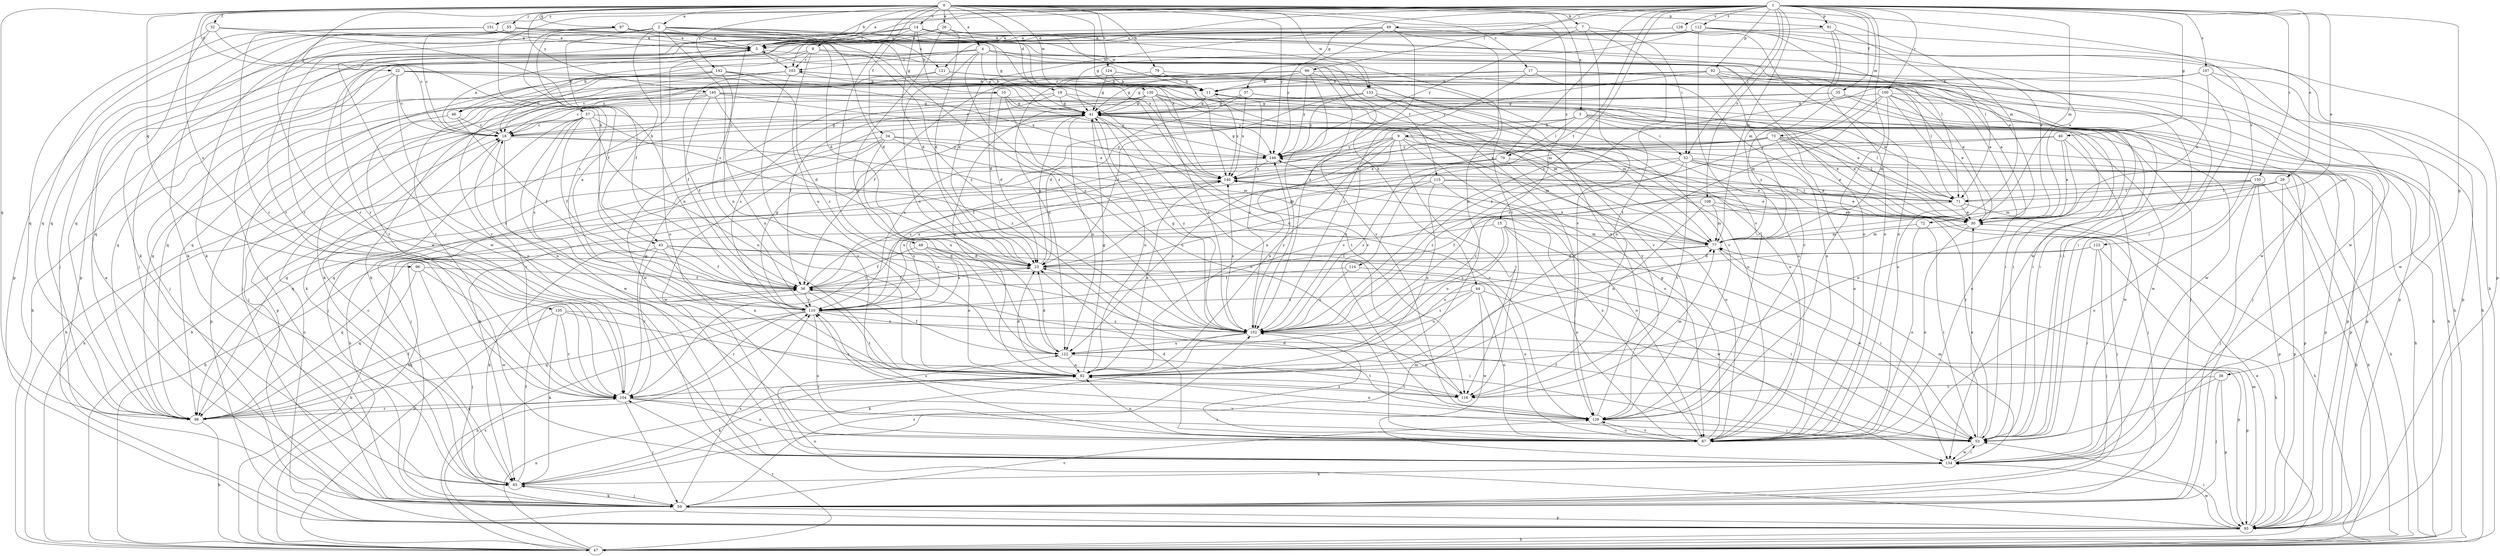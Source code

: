 strict digraph  {
0;
1;
2;
3;
4;
5;
7;
8;
9;
10;
11;
14;
15;
17;
18;
19;
22;
23;
26;
29;
30;
32;
34;
35;
36;
37;
38;
40;
41;
43;
44;
46;
47;
48;
49;
52;
53;
55;
57;
59;
65;
66;
70;
71;
72;
73;
77;
79;
82;
87;
91;
92;
93;
96;
97;
98;
100;
103;
104;
107;
108;
110;
112;
114;
115;
116;
121;
122;
123;
124;
128;
129;
130;
133;
134;
135;
140;
142;
145;
146;
150;
151;
152;
0 -> 2  [label=a];
0 -> 3  [label=a];
0 -> 4  [label=a];
0 -> 7  [label=b];
0 -> 8  [label=b];
0 -> 14  [label=c];
0 -> 15  [label=c];
0 -> 17  [label=c];
0 -> 19  [label=d];
0 -> 22  [label=d];
0 -> 26  [label=e];
0 -> 32  [label=f];
0 -> 34  [label=f];
0 -> 48  [label=i];
0 -> 55  [label=j];
0 -> 57  [label=j];
0 -> 72  [label=m];
0 -> 79  [label=n];
0 -> 91  [label=p];
0 -> 96  [label=q];
0 -> 97  [label=q];
0 -> 98  [label=q];
0 -> 123  [label=v];
0 -> 124  [label=v];
0 -> 130  [label=w];
0 -> 133  [label=w];
0 -> 135  [label=x];
0 -> 140  [label=x];
0 -> 142  [label=y];
0 -> 145  [label=y];
0 -> 146  [label=y];
1 -> 5  [label=a];
1 -> 29  [label=e];
1 -> 30  [label=e];
1 -> 35  [label=f];
1 -> 37  [label=g];
1 -> 38  [label=g];
1 -> 40  [label=g];
1 -> 43  [label=h];
1 -> 49  [label=i];
1 -> 52  [label=i];
1 -> 66  [label=l];
1 -> 70  [label=l];
1 -> 72  [label=m];
1 -> 73  [label=m];
1 -> 77  [label=m];
1 -> 91  [label=p];
1 -> 92  [label=p];
1 -> 100  [label=r];
1 -> 103  [label=r];
1 -> 107  [label=s];
1 -> 108  [label=s];
1 -> 110  [label=s];
1 -> 112  [label=t];
1 -> 114  [label=t];
1 -> 121  [label=u];
1 -> 128  [label=v];
1 -> 129  [label=v];
1 -> 150  [label=z];
1 -> 151  [label=z];
1 -> 152  [label=z];
2 -> 5  [label=a];
2 -> 23  [label=d];
2 -> 36  [label=f];
2 -> 41  [label=g];
2 -> 43  [label=h];
2 -> 65  [label=k];
2 -> 82  [label=n];
2 -> 87  [label=o];
2 -> 93  [label=p];
2 -> 110  [label=s];
2 -> 121  [label=u];
2 -> 133  [label=w];
2 -> 152  [label=z];
3 -> 9  [label=b];
3 -> 52  [label=i];
3 -> 70  [label=l];
3 -> 71  [label=l];
3 -> 82  [label=n];
3 -> 93  [label=p];
3 -> 110  [label=s];
3 -> 134  [label=w];
4 -> 41  [label=g];
4 -> 44  [label=h];
4 -> 46  [label=h];
4 -> 59  [label=j];
4 -> 103  [label=r];
4 -> 115  [label=t];
4 -> 122  [label=u];
4 -> 134  [label=w];
4 -> 152  [label=z];
5 -> 103  [label=r];
5 -> 134  [label=w];
7 -> 5  [label=a];
7 -> 52  [label=i];
7 -> 116  [label=t];
7 -> 129  [label=v];
7 -> 146  [label=y];
8 -> 46  [label=h];
8 -> 53  [label=i];
8 -> 98  [label=q];
8 -> 103  [label=r];
8 -> 122  [label=u];
8 -> 129  [label=v];
9 -> 47  [label=h];
9 -> 77  [label=m];
9 -> 82  [label=n];
9 -> 87  [label=o];
9 -> 93  [label=p];
9 -> 116  [label=t];
9 -> 122  [label=u];
9 -> 146  [label=y];
9 -> 152  [label=z];
10 -> 23  [label=d];
10 -> 41  [label=g];
10 -> 87  [label=o];
10 -> 93  [label=p];
10 -> 146  [label=y];
11 -> 41  [label=g];
11 -> 87  [label=o];
11 -> 103  [label=r];
11 -> 140  [label=x];
11 -> 152  [label=z];
14 -> 5  [label=a];
14 -> 10  [label=b];
14 -> 11  [label=b];
14 -> 23  [label=d];
14 -> 41  [label=g];
14 -> 59  [label=j];
14 -> 98  [label=q];
14 -> 104  [label=r];
14 -> 140  [label=x];
15 -> 77  [label=m];
15 -> 87  [label=o];
15 -> 110  [label=s];
15 -> 122  [label=u];
15 -> 134  [label=w];
15 -> 152  [label=z];
17 -> 11  [label=b];
17 -> 23  [label=d];
17 -> 30  [label=e];
17 -> 47  [label=h];
17 -> 65  [label=k];
17 -> 87  [label=o];
17 -> 152  [label=z];
18 -> 5  [label=a];
18 -> 41  [label=g];
18 -> 82  [label=n];
18 -> 104  [label=r];
18 -> 129  [label=v];
18 -> 146  [label=y];
19 -> 30  [label=e];
19 -> 36  [label=f];
19 -> 41  [label=g];
19 -> 65  [label=k];
19 -> 116  [label=t];
22 -> 11  [label=b];
22 -> 18  [label=c];
22 -> 59  [label=j];
22 -> 77  [label=m];
22 -> 87  [label=o];
22 -> 98  [label=q];
22 -> 129  [label=v];
23 -> 36  [label=f];
23 -> 41  [label=g];
23 -> 87  [label=o];
26 -> 5  [label=a];
26 -> 23  [label=d];
26 -> 30  [label=e];
26 -> 116  [label=t];
26 -> 122  [label=u];
26 -> 134  [label=w];
29 -> 47  [label=h];
29 -> 71  [label=l];
29 -> 82  [label=n];
29 -> 93  [label=p];
29 -> 110  [label=s];
30 -> 77  [label=m];
30 -> 87  [label=o];
32 -> 5  [label=a];
32 -> 18  [label=c];
32 -> 65  [label=k];
32 -> 82  [label=n];
32 -> 98  [label=q];
34 -> 47  [label=h];
34 -> 59  [label=j];
34 -> 77  [label=m];
34 -> 122  [label=u];
34 -> 134  [label=w];
34 -> 140  [label=x];
34 -> 146  [label=y];
35 -> 18  [label=c];
35 -> 41  [label=g];
35 -> 47  [label=h];
35 -> 77  [label=m];
35 -> 134  [label=w];
36 -> 110  [label=s];
36 -> 116  [label=t];
36 -> 140  [label=x];
37 -> 23  [label=d];
37 -> 41  [label=g];
37 -> 53  [label=i];
37 -> 59  [label=j];
37 -> 140  [label=x];
38 -> 53  [label=i];
38 -> 59  [label=j];
38 -> 93  [label=p];
38 -> 116  [label=t];
40 -> 30  [label=e];
40 -> 87  [label=o];
40 -> 98  [label=q];
40 -> 134  [label=w];
40 -> 146  [label=y];
41 -> 18  [label=c];
41 -> 30  [label=e];
41 -> 47  [label=h];
41 -> 82  [label=n];
41 -> 93  [label=p];
41 -> 116  [label=t];
41 -> 122  [label=u];
41 -> 152  [label=z];
43 -> 23  [label=d];
43 -> 36  [label=f];
43 -> 47  [label=h];
43 -> 65  [label=k];
43 -> 82  [label=n];
43 -> 104  [label=r];
43 -> 134  [label=w];
44 -> 53  [label=i];
44 -> 87  [label=o];
44 -> 110  [label=s];
44 -> 122  [label=u];
44 -> 134  [label=w];
44 -> 152  [label=z];
46 -> 18  [label=c];
46 -> 36  [label=f];
46 -> 93  [label=p];
47 -> 23  [label=d];
47 -> 82  [label=n];
47 -> 104  [label=r];
47 -> 110  [label=s];
48 -> 23  [label=d];
48 -> 36  [label=f];
48 -> 53  [label=i];
48 -> 82  [label=n];
48 -> 110  [label=s];
49 -> 5  [label=a];
49 -> 23  [label=d];
49 -> 47  [label=h];
49 -> 82  [label=n];
49 -> 104  [label=r];
49 -> 146  [label=y];
49 -> 152  [label=z];
52 -> 30  [label=e];
52 -> 47  [label=h];
52 -> 59  [label=j];
52 -> 65  [label=k];
52 -> 93  [label=p];
52 -> 98  [label=q];
52 -> 116  [label=t];
52 -> 140  [label=x];
52 -> 152  [label=z];
53 -> 30  [label=e];
53 -> 36  [label=f];
53 -> 110  [label=s];
53 -> 134  [label=w];
53 -> 146  [label=y];
55 -> 5  [label=a];
55 -> 18  [label=c];
55 -> 30  [label=e];
55 -> 59  [label=j];
55 -> 93  [label=p];
55 -> 140  [label=x];
57 -> 18  [label=c];
57 -> 30  [label=e];
57 -> 36  [label=f];
57 -> 47  [label=h];
57 -> 59  [label=j];
57 -> 82  [label=n];
57 -> 110  [label=s];
57 -> 134  [label=w];
57 -> 152  [label=z];
59 -> 5  [label=a];
59 -> 65  [label=k];
59 -> 93  [label=p];
59 -> 110  [label=s];
59 -> 129  [label=v];
59 -> 152  [label=z];
65 -> 18  [label=c];
65 -> 36  [label=f];
65 -> 59  [label=j];
65 -> 77  [label=m];
66 -> 11  [label=b];
66 -> 18  [label=c];
66 -> 30  [label=e];
66 -> 41  [label=g];
66 -> 71  [label=l];
66 -> 122  [label=u];
66 -> 146  [label=y];
66 -> 152  [label=z];
70 -> 30  [label=e];
70 -> 87  [label=o];
70 -> 104  [label=r];
70 -> 140  [label=x];
70 -> 152  [label=z];
71 -> 11  [label=b];
71 -> 30  [label=e];
71 -> 36  [label=f];
71 -> 47  [label=h];
71 -> 146  [label=y];
72 -> 53  [label=i];
72 -> 77  [label=m];
72 -> 87  [label=o];
73 -> 23  [label=d];
73 -> 30  [label=e];
73 -> 36  [label=f];
73 -> 47  [label=h];
73 -> 71  [label=l];
73 -> 87  [label=o];
73 -> 93  [label=p];
73 -> 98  [label=q];
73 -> 140  [label=x];
73 -> 146  [label=y];
77 -> 23  [label=d];
77 -> 53  [label=i];
77 -> 98  [label=q];
77 -> 140  [label=x];
79 -> 11  [label=b];
79 -> 98  [label=q];
79 -> 129  [label=v];
82 -> 23  [label=d];
82 -> 41  [label=g];
82 -> 65  [label=k];
82 -> 104  [label=r];
82 -> 116  [label=t];
82 -> 140  [label=x];
87 -> 23  [label=d];
87 -> 41  [label=g];
87 -> 82  [label=n];
87 -> 129  [label=v];
87 -> 140  [label=x];
87 -> 152  [label=z];
91 -> 5  [label=a];
91 -> 71  [label=l];
91 -> 77  [label=m];
91 -> 87  [label=o];
92 -> 11  [label=b];
92 -> 36  [label=f];
92 -> 41  [label=g];
92 -> 47  [label=h];
92 -> 53  [label=i];
92 -> 93  [label=p];
92 -> 129  [label=v];
92 -> 146  [label=y];
93 -> 18  [label=c];
93 -> 30  [label=e];
93 -> 47  [label=h];
93 -> 53  [label=i];
93 -> 77  [label=m];
93 -> 122  [label=u];
93 -> 134  [label=w];
96 -> 36  [label=f];
96 -> 59  [label=j];
96 -> 98  [label=q];
96 -> 134  [label=w];
97 -> 5  [label=a];
97 -> 23  [label=d];
97 -> 36  [label=f];
97 -> 53  [label=i];
97 -> 65  [label=k];
97 -> 134  [label=w];
97 -> 152  [label=z];
98 -> 36  [label=f];
98 -> 47  [label=h];
98 -> 104  [label=r];
100 -> 30  [label=e];
100 -> 41  [label=g];
100 -> 47  [label=h];
100 -> 59  [label=j];
100 -> 77  [label=m];
100 -> 82  [label=n];
100 -> 87  [label=o];
100 -> 152  [label=z];
103 -> 11  [label=b];
103 -> 36  [label=f];
103 -> 47  [label=h];
103 -> 87  [label=o];
103 -> 104  [label=r];
103 -> 129  [label=v];
104 -> 41  [label=g];
104 -> 53  [label=i];
104 -> 59  [label=j];
104 -> 87  [label=o];
104 -> 98  [label=q];
104 -> 129  [label=v];
107 -> 11  [label=b];
107 -> 30  [label=e];
107 -> 93  [label=p];
107 -> 134  [label=w];
107 -> 152  [label=z];
108 -> 30  [label=e];
108 -> 59  [label=j];
108 -> 77  [label=m];
108 -> 82  [label=n];
108 -> 110  [label=s];
110 -> 5  [label=a];
110 -> 18  [label=c];
110 -> 41  [label=g];
110 -> 47  [label=h];
110 -> 87  [label=o];
110 -> 93  [label=p];
110 -> 98  [label=q];
110 -> 104  [label=r];
110 -> 140  [label=x];
110 -> 152  [label=z];
112 -> 5  [label=a];
112 -> 30  [label=e];
112 -> 41  [label=g];
112 -> 93  [label=p];
112 -> 98  [label=q];
112 -> 104  [label=r];
112 -> 129  [label=v];
112 -> 134  [label=w];
114 -> 36  [label=f];
114 -> 53  [label=i];
114 -> 152  [label=z];
115 -> 23  [label=d];
115 -> 30  [label=e];
115 -> 47  [label=h];
115 -> 71  [label=l];
115 -> 82  [label=n];
115 -> 87  [label=o];
116 -> 77  [label=m];
116 -> 110  [label=s];
116 -> 152  [label=z];
121 -> 11  [label=b];
121 -> 18  [label=c];
121 -> 53  [label=i];
121 -> 98  [label=q];
122 -> 23  [label=d];
122 -> 36  [label=f];
122 -> 82  [label=n];
122 -> 116  [label=t];
123 -> 23  [label=d];
123 -> 47  [label=h];
123 -> 53  [label=i];
123 -> 59  [label=j];
123 -> 122  [label=u];
124 -> 11  [label=b];
124 -> 30  [label=e];
124 -> 41  [label=g];
124 -> 65  [label=k];
124 -> 87  [label=o];
124 -> 104  [label=r];
128 -> 5  [label=a];
128 -> 71  [label=l];
128 -> 87  [label=o];
128 -> 104  [label=r];
129 -> 5  [label=a];
129 -> 23  [label=d];
129 -> 53  [label=i];
129 -> 82  [label=n];
129 -> 87  [label=o];
130 -> 41  [label=g];
130 -> 53  [label=i];
130 -> 77  [label=m];
130 -> 82  [label=n];
130 -> 110  [label=s];
130 -> 129  [label=v];
130 -> 134  [label=w];
130 -> 146  [label=y];
130 -> 152  [label=z];
133 -> 23  [label=d];
133 -> 41  [label=g];
133 -> 53  [label=i];
133 -> 87  [label=o];
133 -> 129  [label=v];
133 -> 146  [label=y];
134 -> 53  [label=i];
134 -> 65  [label=k];
134 -> 77  [label=m];
135 -> 53  [label=i];
135 -> 65  [label=k];
135 -> 98  [label=q];
135 -> 104  [label=r];
135 -> 152  [label=z];
140 -> 30  [label=e];
140 -> 47  [label=h];
140 -> 71  [label=l];
142 -> 11  [label=b];
142 -> 18  [label=c];
142 -> 59  [label=j];
142 -> 82  [label=n];
142 -> 104  [label=r];
142 -> 140  [label=x];
142 -> 152  [label=z];
145 -> 18  [label=c];
145 -> 23  [label=d];
145 -> 36  [label=f];
145 -> 41  [label=g];
145 -> 53  [label=i];
145 -> 59  [label=j];
145 -> 77  [label=m];
145 -> 98  [label=q];
146 -> 41  [label=g];
146 -> 110  [label=s];
146 -> 140  [label=x];
150 -> 47  [label=h];
150 -> 59  [label=j];
150 -> 71  [label=l];
150 -> 77  [label=m];
150 -> 87  [label=o];
150 -> 93  [label=p];
150 -> 152  [label=z];
151 -> 5  [label=a];
151 -> 87  [label=o];
151 -> 98  [label=q];
151 -> 104  [label=r];
152 -> 41  [label=g];
152 -> 65  [label=k];
152 -> 93  [label=p];
152 -> 122  [label=u];
152 -> 140  [label=x];
152 -> 146  [label=y];
}
